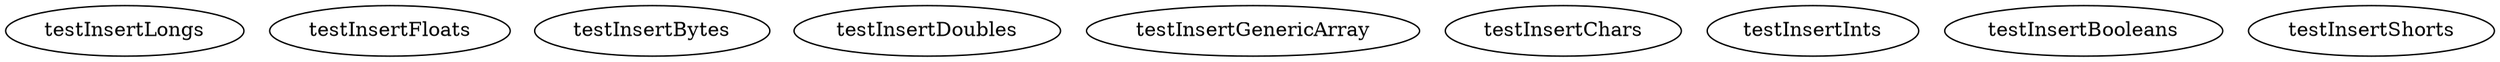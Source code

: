 digraph G {
testInsertLongs;
testInsertFloats;
testInsertBytes;
testInsertDoubles;
testInsertGenericArray;
testInsertChars;
testInsertInts;
testInsertBooleans;
testInsertShorts;
}